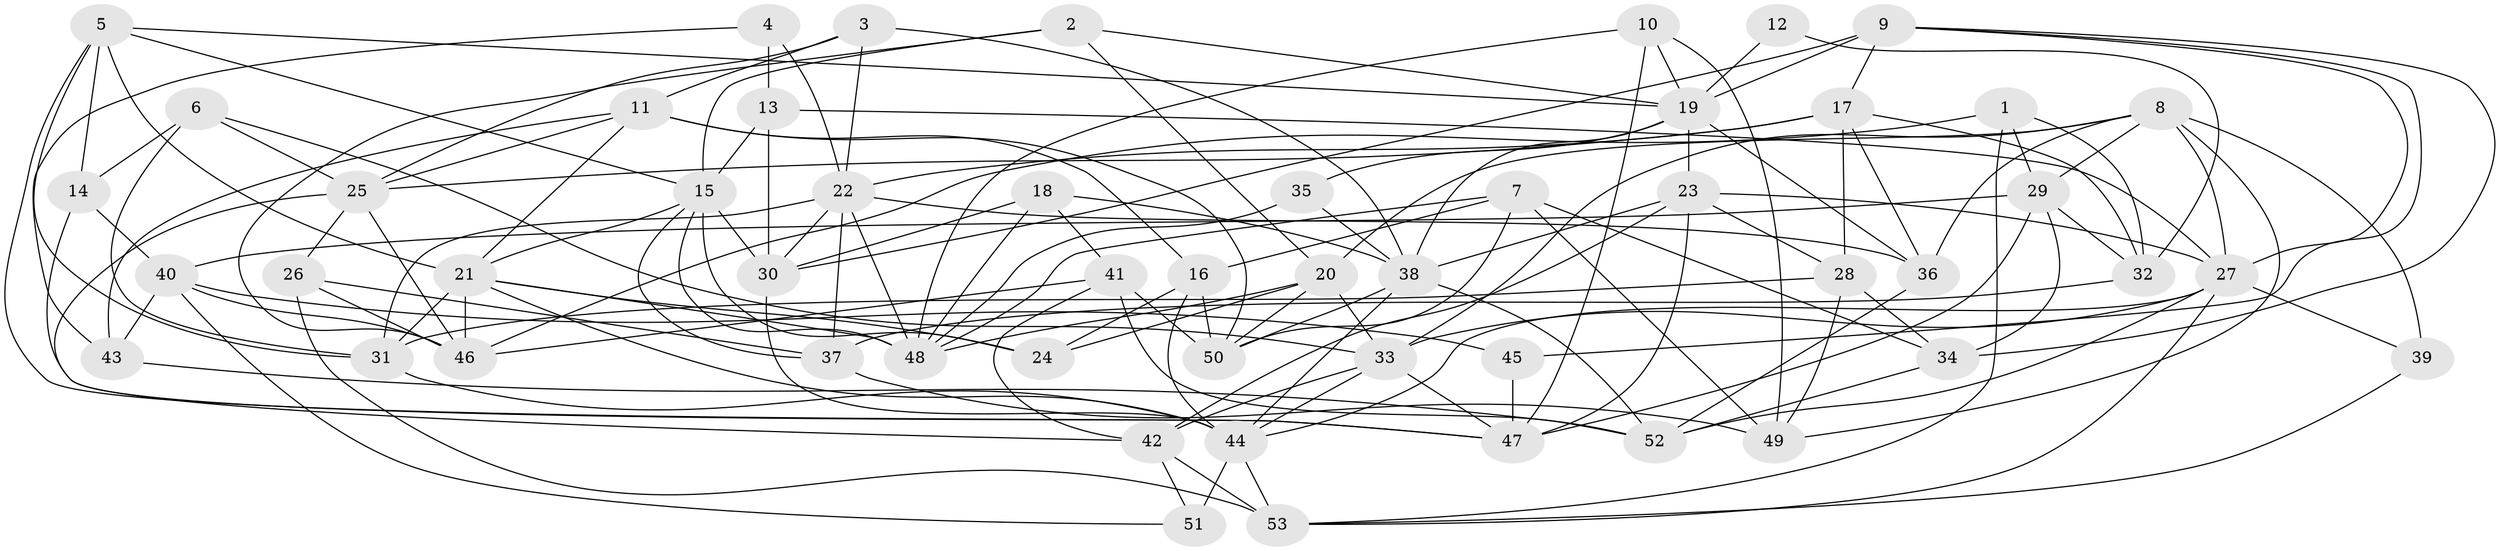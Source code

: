 // original degree distribution, {3: 0.36792452830188677, 4: 0.29245283018867924, 6: 0.10377358490566038, 2: 0.04716981132075472, 5: 0.16037735849056603, 8: 0.009433962264150943, 7: 0.018867924528301886}
// Generated by graph-tools (version 1.1) at 2025/02/03/09/25 03:02:04]
// undirected, 53 vertices, 146 edges
graph export_dot {
graph [start="1"]
  node [color=gray90,style=filled];
  1;
  2;
  3;
  4;
  5;
  6;
  7;
  8;
  9;
  10;
  11;
  12;
  13;
  14;
  15;
  16;
  17;
  18;
  19;
  20;
  21;
  22;
  23;
  24;
  25;
  26;
  27;
  28;
  29;
  30;
  31;
  32;
  33;
  34;
  35;
  36;
  37;
  38;
  39;
  40;
  41;
  42;
  43;
  44;
  45;
  46;
  47;
  48;
  49;
  50;
  51;
  52;
  53;
  1 -- 29 [weight=1.0];
  1 -- 32 [weight=1.0];
  1 -- 46 [weight=1.0];
  1 -- 53 [weight=1.0];
  2 -- 15 [weight=1.0];
  2 -- 19 [weight=1.0];
  2 -- 20 [weight=1.0];
  2 -- 46 [weight=1.0];
  3 -- 11 [weight=1.0];
  3 -- 22 [weight=1.0];
  3 -- 25 [weight=1.0];
  3 -- 38 [weight=1.0];
  4 -- 13 [weight=1.0];
  4 -- 22 [weight=1.0];
  4 -- 43 [weight=1.0];
  5 -- 14 [weight=1.0];
  5 -- 15 [weight=1.0];
  5 -- 19 [weight=1.0];
  5 -- 21 [weight=1.0];
  5 -- 31 [weight=1.0];
  5 -- 47 [weight=1.0];
  6 -- 14 [weight=1.0];
  6 -- 25 [weight=1.0];
  6 -- 31 [weight=1.0];
  6 -- 33 [weight=1.0];
  7 -- 16 [weight=1.0];
  7 -- 34 [weight=1.0];
  7 -- 48 [weight=1.0];
  7 -- 49 [weight=1.0];
  7 -- 50 [weight=1.0];
  8 -- 20 [weight=1.0];
  8 -- 27 [weight=1.0];
  8 -- 29 [weight=1.0];
  8 -- 33 [weight=1.0];
  8 -- 36 [weight=1.0];
  8 -- 39 [weight=2.0];
  8 -- 49 [weight=1.0];
  9 -- 17 [weight=1.0];
  9 -- 19 [weight=1.0];
  9 -- 27 [weight=1.0];
  9 -- 30 [weight=1.0];
  9 -- 34 [weight=1.0];
  9 -- 45 [weight=1.0];
  10 -- 19 [weight=1.0];
  10 -- 47 [weight=1.0];
  10 -- 48 [weight=1.0];
  10 -- 49 [weight=1.0];
  11 -- 16 [weight=2.0];
  11 -- 21 [weight=2.0];
  11 -- 25 [weight=1.0];
  11 -- 43 [weight=1.0];
  11 -- 50 [weight=1.0];
  12 -- 19 [weight=1.0];
  12 -- 32 [weight=1.0];
  13 -- 15 [weight=1.0];
  13 -- 27 [weight=1.0];
  13 -- 30 [weight=1.0];
  14 -- 40 [weight=1.0];
  14 -- 47 [weight=1.0];
  15 -- 21 [weight=1.0];
  15 -- 24 [weight=1.0];
  15 -- 30 [weight=1.0];
  15 -- 37 [weight=1.0];
  15 -- 48 [weight=1.0];
  16 -- 24 [weight=1.0];
  16 -- 44 [weight=1.0];
  16 -- 50 [weight=1.0];
  17 -- 22 [weight=1.0];
  17 -- 25 [weight=1.0];
  17 -- 28 [weight=2.0];
  17 -- 32 [weight=1.0];
  17 -- 36 [weight=1.0];
  18 -- 30 [weight=1.0];
  18 -- 38 [weight=2.0];
  18 -- 41 [weight=1.0];
  18 -- 48 [weight=1.0];
  19 -- 23 [weight=1.0];
  19 -- 35 [weight=1.0];
  19 -- 36 [weight=1.0];
  19 -- 38 [weight=1.0];
  20 -- 24 [weight=1.0];
  20 -- 33 [weight=1.0];
  20 -- 48 [weight=1.0];
  20 -- 50 [weight=1.0];
  21 -- 24 [weight=1.0];
  21 -- 31 [weight=1.0];
  21 -- 44 [weight=1.0];
  21 -- 46 [weight=1.0];
  21 -- 48 [weight=2.0];
  22 -- 30 [weight=1.0];
  22 -- 31 [weight=1.0];
  22 -- 36 [weight=1.0];
  22 -- 37 [weight=1.0];
  22 -- 48 [weight=1.0];
  23 -- 27 [weight=1.0];
  23 -- 28 [weight=1.0];
  23 -- 38 [weight=1.0];
  23 -- 42 [weight=1.0];
  23 -- 47 [weight=1.0];
  25 -- 26 [weight=1.0];
  25 -- 42 [weight=1.0];
  25 -- 46 [weight=1.0];
  26 -- 37 [weight=1.0];
  26 -- 46 [weight=1.0];
  26 -- 53 [weight=1.0];
  27 -- 33 [weight=1.0];
  27 -- 39 [weight=1.0];
  27 -- 44 [weight=1.0];
  27 -- 52 [weight=1.0];
  27 -- 53 [weight=1.0];
  28 -- 31 [weight=1.0];
  28 -- 34 [weight=1.0];
  28 -- 49 [weight=1.0];
  29 -- 32 [weight=2.0];
  29 -- 34 [weight=1.0];
  29 -- 40 [weight=1.0];
  29 -- 47 [weight=1.0];
  30 -- 44 [weight=1.0];
  31 -- 44 [weight=1.0];
  32 -- 37 [weight=1.0];
  33 -- 42 [weight=1.0];
  33 -- 44 [weight=1.0];
  33 -- 47 [weight=1.0];
  34 -- 52 [weight=1.0];
  35 -- 38 [weight=2.0];
  35 -- 48 [weight=1.0];
  36 -- 52 [weight=1.0];
  37 -- 49 [weight=2.0];
  38 -- 44 [weight=1.0];
  38 -- 50 [weight=2.0];
  38 -- 52 [weight=1.0];
  39 -- 53 [weight=1.0];
  40 -- 43 [weight=1.0];
  40 -- 45 [weight=1.0];
  40 -- 46 [weight=1.0];
  40 -- 51 [weight=1.0];
  41 -- 42 [weight=1.0];
  41 -- 46 [weight=1.0];
  41 -- 50 [weight=1.0];
  41 -- 52 [weight=1.0];
  42 -- 51 [weight=1.0];
  42 -- 53 [weight=1.0];
  43 -- 52 [weight=1.0];
  44 -- 51 [weight=2.0];
  44 -- 53 [weight=1.0];
  45 -- 47 [weight=1.0];
}
